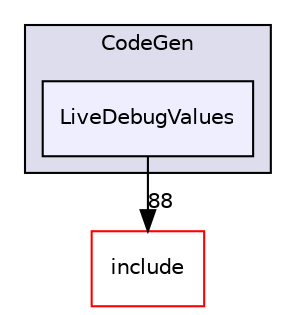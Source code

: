 digraph "lib/CodeGen/LiveDebugValues" {
  bgcolor=transparent;
  compound=true
  node [ fontsize="10", fontname="Helvetica"];
  edge [ labelfontsize="10", labelfontname="Helvetica"];
  subgraph clusterdir_1e8ad0574bd6e387992681ee57691a07 {
    graph [ bgcolor="#ddddee", pencolor="black", label="CodeGen" fontname="Helvetica", fontsize="10", URL="dir_1e8ad0574bd6e387992681ee57691a07.html"]
  dir_49f0d8a15731052f086a3a1176b385c7 [shape=box, label="LiveDebugValues", style="filled", fillcolor="#eeeeff", pencolor="black", URL="dir_49f0d8a15731052f086a3a1176b385c7.html"];
  }
  dir_d44c64559bbebec7f509842c48db8b23 [shape=box label="include" color="red" URL="dir_d44c64559bbebec7f509842c48db8b23.html"];
  dir_49f0d8a15731052f086a3a1176b385c7->dir_d44c64559bbebec7f509842c48db8b23 [headlabel="88", labeldistance=1.5 headhref="dir_000320_000001.html"];
}
